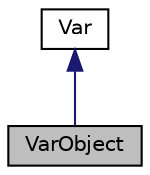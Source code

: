 digraph "VarObject"
{
  edge [fontname="Helvetica",fontsize="10",labelfontname="Helvetica",labelfontsize="10"];
  node [fontname="Helvetica",fontsize="10",shape=record];
  Node1 [label="VarObject",height=0.2,width=0.4,color="black", fillcolor="grey75", style="filled", fontcolor="black"];
  Node2 -> Node1 [dir="back",color="midnightblue",fontsize="10",style="solid",fontname="Helvetica"];
  Node2 [label="Var",height=0.2,width=0.4,color="black", fillcolor="white", style="filled",URL="$classevo_1_1_var.html",tooltip="General purpose variable that can hold a basic value (string, number, bool, etc) or children with nes..."];
}
